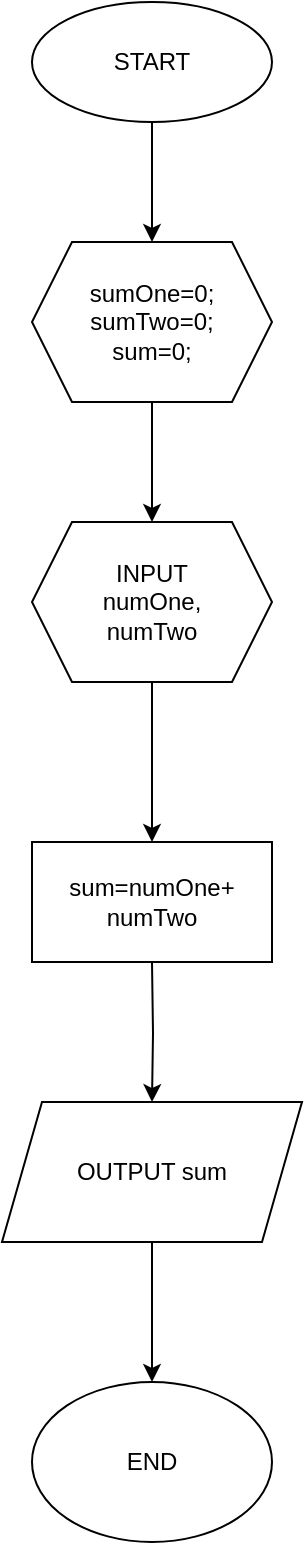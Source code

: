 <mxfile version="15.7.3" type="github" pages="2"><diagram id="DwHcjEi2soYiFb8--1y_" name="Page-1"><mxGraphModel dx="868" dy="482" grid="1" gridSize="10" guides="1" tooltips="1" connect="1" arrows="1" fold="1" page="1" pageScale="1" pageWidth="850" pageHeight="1100" math="0" shadow="0"><root><mxCell id="0"/><mxCell id="1" parent="0"/><mxCell id="ba3dSrohm0k1bXdVHK3s-6" style="edgeStyle=orthogonalEdgeStyle;rounded=0;orthogonalLoop=1;jettySize=auto;html=1;entryX=0.5;entryY=0;entryDx=0;entryDy=0;" edge="1" parent="1" source="ba3dSrohm0k1bXdVHK3s-1" target="ba3dSrohm0k1bXdVHK3s-3"><mxGeometry relative="1" as="geometry"/></mxCell><mxCell id="ba3dSrohm0k1bXdVHK3s-1" value="START" style="ellipse;whiteSpace=wrap;html=1;" vertex="1" parent="1"><mxGeometry x="370" y="40" width="120" height="60" as="geometry"/></mxCell><mxCell id="ba3dSrohm0k1bXdVHK3s-21" style="edgeStyle=orthogonalEdgeStyle;rounded=0;orthogonalLoop=1;jettySize=auto;html=1;entryX=0.5;entryY=0;entryDx=0;entryDy=0;" edge="1" parent="1" source="ba3dSrohm0k1bXdVHK3s-3" target="ba3dSrohm0k1bXdVHK3s-17"><mxGeometry relative="1" as="geometry"/></mxCell><mxCell id="ba3dSrohm0k1bXdVHK3s-3" value="sumOne=0;&lt;br&gt;sumTwo=0;&lt;br&gt;sum=0;" style="shape=hexagon;perimeter=hexagonPerimeter2;whiteSpace=wrap;html=1;fixedSize=1;" vertex="1" parent="1"><mxGeometry x="370" y="160" width="120" height="80" as="geometry"/></mxCell><mxCell id="ba3dSrohm0k1bXdVHK3s-13" style="edgeStyle=orthogonalEdgeStyle;rounded=0;orthogonalLoop=1;jettySize=auto;html=1;entryX=0.5;entryY=0;entryDx=0;entryDy=0;" edge="1" parent="1" target="ba3dSrohm0k1bXdVHK3s-12"><mxGeometry relative="1" as="geometry"><mxPoint x="430" y="520" as="sourcePoint"/></mxGeometry></mxCell><mxCell id="ba3dSrohm0k1bXdVHK3s-19" style="edgeStyle=orthogonalEdgeStyle;rounded=0;orthogonalLoop=1;jettySize=auto;html=1;entryX=0.5;entryY=0;entryDx=0;entryDy=0;" edge="1" parent="1" source="ba3dSrohm0k1bXdVHK3s-12" target="ba3dSrohm0k1bXdVHK3s-18"><mxGeometry relative="1" as="geometry"/></mxCell><mxCell id="ba3dSrohm0k1bXdVHK3s-12" value="OUTPUT sum" style="shape=parallelogram;perimeter=parallelogramPerimeter;whiteSpace=wrap;html=1;fixedSize=1;" vertex="1" parent="1"><mxGeometry x="355" y="590" width="150" height="70" as="geometry"/></mxCell><mxCell id="ba3dSrohm0k1bXdVHK3s-16" value="sum=numOne+&lt;br&gt;numTwo" style="rounded=0;whiteSpace=wrap;html=1;" vertex="1" parent="1"><mxGeometry x="370" y="460" width="120" height="60" as="geometry"/></mxCell><mxCell id="ba3dSrohm0k1bXdVHK3s-22" style="edgeStyle=orthogonalEdgeStyle;rounded=0;orthogonalLoop=1;jettySize=auto;html=1;entryX=0.5;entryY=0;entryDx=0;entryDy=0;" edge="1" parent="1" source="ba3dSrohm0k1bXdVHK3s-17" target="ba3dSrohm0k1bXdVHK3s-16"><mxGeometry relative="1" as="geometry"/></mxCell><mxCell id="ba3dSrohm0k1bXdVHK3s-17" value="INPUT&lt;br&gt;numOne,&lt;br&gt;numTwo" style="shape=hexagon;perimeter=hexagonPerimeter2;whiteSpace=wrap;html=1;fixedSize=1;rounded=0;size=20;" vertex="1" parent="1"><mxGeometry x="370" y="300" width="120" height="80" as="geometry"/></mxCell><mxCell id="ba3dSrohm0k1bXdVHK3s-18" value="END" style="ellipse;whiteSpace=wrap;html=1;rounded=0;" vertex="1" parent="1"><mxGeometry x="370" y="730" width="120" height="80" as="geometry"/></mxCell></root></mxGraphModel></diagram><diagram id="P7yjA8xpvCxj89XU2G_9" name="Page-2"><mxGraphModel dx="868" dy="1582" grid="1" gridSize="10" guides="1" tooltips="1" connect="1" arrows="1" fold="1" page="1" pageScale="1" pageWidth="850" pageHeight="1100" background="none" math="0" shadow="0"><root><mxCell id="6t4DLIQXKenBTg0wyzZA-0"/><mxCell id="6t4DLIQXKenBTg0wyzZA-1" parent="6t4DLIQXKenBTg0wyzZA-0"/><mxCell id="ph7Cyi5-WVkyetUf_cMf-1" style="edgeStyle=orthogonalEdgeStyle;rounded=0;orthogonalLoop=1;jettySize=auto;html=1;entryX=0.5;entryY=0;entryDx=0;entryDy=0;" edge="1" parent="6t4DLIQXKenBTg0wyzZA-1" source="6t4DLIQXKenBTg0wyzZA-2" target="ph7Cyi5-WVkyetUf_cMf-0"><mxGeometry relative="1" as="geometry"/></mxCell><mxCell id="6t4DLIQXKenBTg0wyzZA-2" value="START" style="ellipse;whiteSpace=wrap;html=1;rounded=0;" vertex="1" parent="6t4DLIQXKenBTg0wyzZA-1"><mxGeometry x="360" y="-1100" width="120" height="80" as="geometry"/></mxCell><mxCell id="ph7Cyi5-WVkyetUf_cMf-3" style="edgeStyle=orthogonalEdgeStyle;rounded=0;orthogonalLoop=1;jettySize=auto;html=1;entryX=0.5;entryY=0;entryDx=0;entryDy=0;" edge="1" parent="6t4DLIQXKenBTg0wyzZA-1" source="ph7Cyi5-WVkyetUf_cMf-0" target="ph7Cyi5-WVkyetUf_cMf-2"><mxGeometry relative="1" as="geometry"/></mxCell><mxCell id="ph7Cyi5-WVkyetUf_cMf-0" value="num = 0;" style="shape=hexagon;perimeter=hexagonPerimeter2;whiteSpace=wrap;html=1;fixedSize=1;rounded=0;" vertex="1" parent="6t4DLIQXKenBTg0wyzZA-1"><mxGeometry x="360" y="-960" width="120" height="80" as="geometry"/></mxCell><mxCell id="ph7Cyi5-WVkyetUf_cMf-5" style="edgeStyle=orthogonalEdgeStyle;rounded=0;orthogonalLoop=1;jettySize=auto;html=1;exitX=0.5;exitY=1;exitDx=0;exitDy=0;" edge="1" parent="6t4DLIQXKenBTg0wyzZA-1" source="ph7Cyi5-WVkyetUf_cMf-2" target="ph7Cyi5-WVkyetUf_cMf-4"><mxGeometry relative="1" as="geometry"/></mxCell><mxCell id="ph7Cyi5-WVkyetUf_cMf-2" value="INPUT num" style="shape=parallelogram;perimeter=parallelogramPerimeter;whiteSpace=wrap;html=1;fixedSize=1;rounded=0;" vertex="1" parent="6t4DLIQXKenBTg0wyzZA-1"><mxGeometry x="360" y="-810" width="120" height="60" as="geometry"/></mxCell><mxCell id="ph7Cyi5-WVkyetUf_cMf-6" style="edgeStyle=orthogonalEdgeStyle;rounded=0;orthogonalLoop=1;jettySize=auto;html=1;" edge="1" parent="6t4DLIQXKenBTg0wyzZA-1" source="ph7Cyi5-WVkyetUf_cMf-4"><mxGeometry relative="1" as="geometry"><mxPoint x="540" y="-650" as="targetPoint"/></mxGeometry></mxCell><mxCell id="ph7Cyi5-WVkyetUf_cMf-7" style="edgeStyle=orthogonalEdgeStyle;rounded=0;orthogonalLoop=1;jettySize=auto;html=1;" edge="1" parent="6t4DLIQXKenBTg0wyzZA-1" source="ph7Cyi5-WVkyetUf_cMf-4"><mxGeometry relative="1" as="geometry"><mxPoint x="300" y="-650" as="targetPoint"/></mxGeometry></mxCell><mxCell id="ph7Cyi5-WVkyetUf_cMf-17" style="edgeStyle=orthogonalEdgeStyle;rounded=0;orthogonalLoop=1;jettySize=auto;html=1;entryX=0.5;entryY=0;entryDx=0;entryDy=0;" edge="1" parent="6t4DLIQXKenBTg0wyzZA-1" source="ph7Cyi5-WVkyetUf_cMf-4" target="ph7Cyi5-WVkyetUf_cMf-14"><mxGeometry relative="1" as="geometry"/></mxCell><mxCell id="ph7Cyi5-WVkyetUf_cMf-4" value="is num even?" style="rhombus;whiteSpace=wrap;html=1;rounded=0;" vertex="1" parent="6t4DLIQXKenBTg0wyzZA-1"><mxGeometry x="370" y="-700" width="100" height="100" as="geometry"/></mxCell><mxCell id="ph7Cyi5-WVkyetUf_cMf-9" value="NO" style="text;html=1;strokeColor=none;fillColor=none;align=center;verticalAlign=middle;whiteSpace=wrap;rounded=0;" vertex="1" parent="6t4DLIQXKenBTg0wyzZA-1"><mxGeometry x="470" y="-680" width="60" height="30" as="geometry"/></mxCell><mxCell id="ph7Cyi5-WVkyetUf_cMf-10" value="YES" style="text;html=1;align=center;verticalAlign=middle;resizable=0;points=[];autosize=1;strokeColor=none;fillColor=none;" vertex="1" parent="6t4DLIQXKenBTg0wyzZA-1"><mxGeometry x="340" y="-670" width="40" height="20" as="geometry"/></mxCell><mxCell id="ph7Cyi5-WVkyetUf_cMf-11" value="OUTPUT &quot;Even&quot;" style="shape=parallelogram;perimeter=parallelogramPerimeter;whiteSpace=wrap;html=1;fixedSize=1;rounded=0;" vertex="1" parent="6t4DLIQXKenBTg0wyzZA-1"><mxGeometry x="200" y="-680" width="120" height="60" as="geometry"/></mxCell><mxCell id="AE7-ZG-U8pghK4_2jw5W-0" style="edgeStyle=orthogonalEdgeStyle;rounded=0;orthogonalLoop=1;jettySize=auto;html=1;" edge="1" parent="6t4DLIQXKenBTg0wyzZA-1" source="ph7Cyi5-WVkyetUf_cMf-13" target="ph7Cyi5-WVkyetUf_cMf-14"><mxGeometry relative="1" as="geometry"><mxPoint x="590" y="-430" as="targetPoint"/><Array as="points"><mxPoint x="600" y="-460"/></Array></mxGeometry></mxCell><mxCell id="ph7Cyi5-WVkyetUf_cMf-13" value="OUTPUT &quot;Odd&quot;" style="shape=parallelogram;perimeter=parallelogramPerimeter;whiteSpace=wrap;html=1;fixedSize=1;rounded=0;" vertex="1" parent="6t4DLIQXKenBTg0wyzZA-1"><mxGeometry x="530" y="-680" width="120" height="60" as="geometry"/></mxCell><mxCell id="ph7Cyi5-WVkyetUf_cMf-14" value="END" style="ellipse;whiteSpace=wrap;html=1;rounded=0;" vertex="1" parent="6t4DLIQXKenBTg0wyzZA-1"><mxGeometry x="360" y="-500" width="120" height="80" as="geometry"/></mxCell><mxCell id="ph7Cyi5-WVkyetUf_cMf-19" style="edgeStyle=orthogonalEdgeStyle;rounded=0;orthogonalLoop=1;jettySize=auto;html=1;" edge="1" parent="6t4DLIQXKenBTg0wyzZA-1"><mxGeometry relative="1" as="geometry"><mxPoint x="360" y="-455" as="targetPoint"/><mxPoint x="250" y="-620" as="sourcePoint"/><Array as="points"><mxPoint x="250" y="-455"/></Array></mxGeometry></mxCell></root></mxGraphModel></diagram></mxfile>
